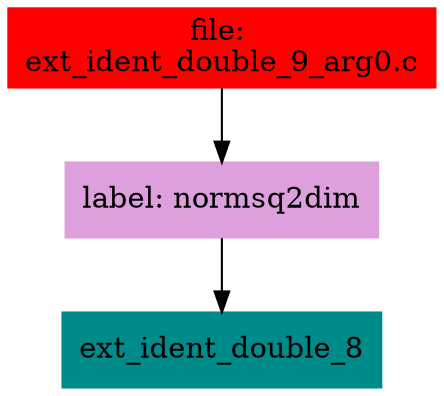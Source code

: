 digraph G {
node [shape=box]

0 [label="file: 
ext_ident_double_9_arg0.c",color=red, style=filled]
1 [label="label: normsq2dim",color=plum, style=filled]
0 -> 1
2 [label="ext_ident_double_8",color=cyan4, style=filled]
1 -> 2


}

